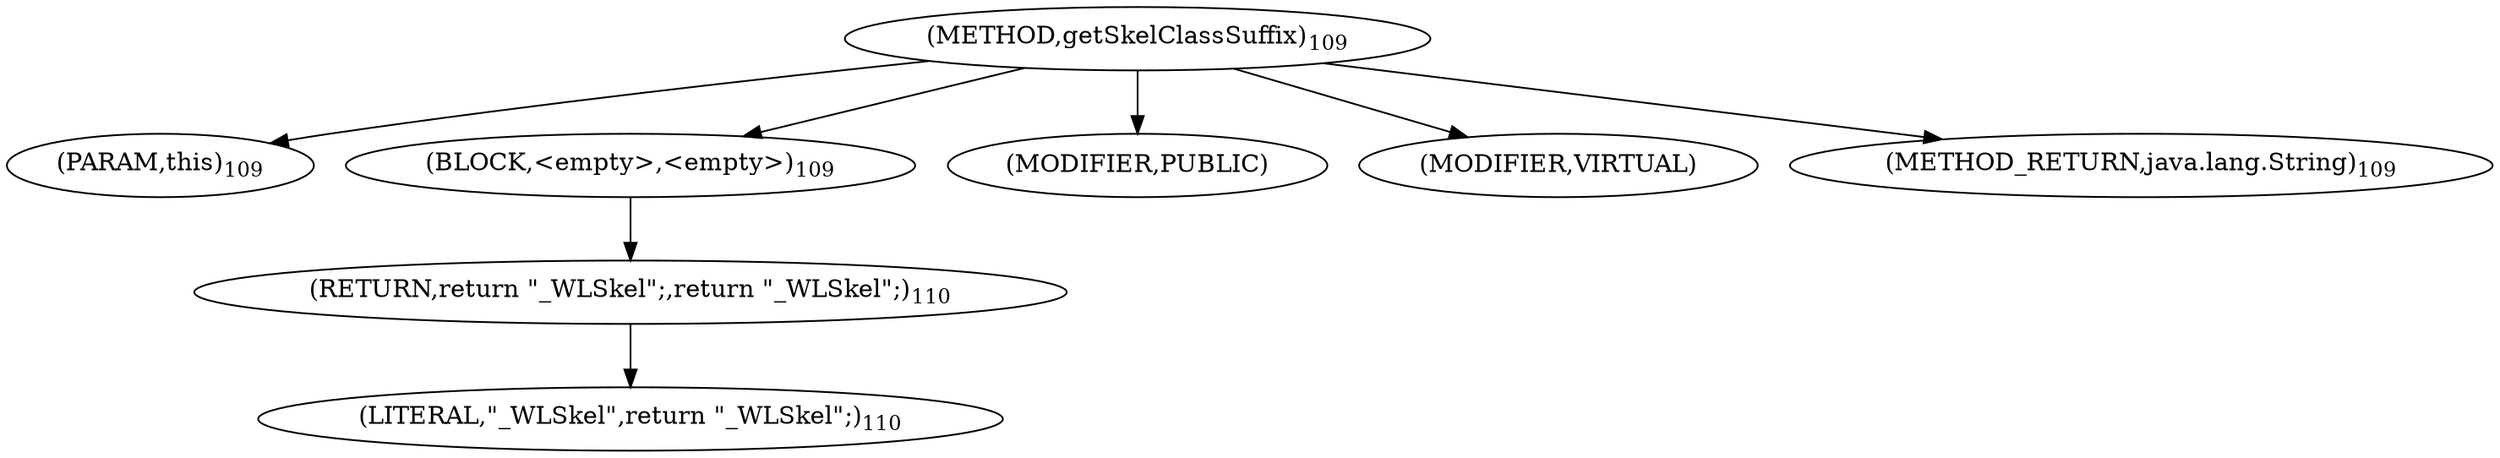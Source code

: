 digraph "getSkelClassSuffix" {  
"108" [label = <(METHOD,getSkelClassSuffix)<SUB>109</SUB>> ]
"109" [label = <(PARAM,this)<SUB>109</SUB>> ]
"110" [label = <(BLOCK,&lt;empty&gt;,&lt;empty&gt;)<SUB>109</SUB>> ]
"111" [label = <(RETURN,return &quot;_WLSkel&quot;;,return &quot;_WLSkel&quot;;)<SUB>110</SUB>> ]
"112" [label = <(LITERAL,&quot;_WLSkel&quot;,return &quot;_WLSkel&quot;;)<SUB>110</SUB>> ]
"113" [label = <(MODIFIER,PUBLIC)> ]
"114" [label = <(MODIFIER,VIRTUAL)> ]
"115" [label = <(METHOD_RETURN,java.lang.String)<SUB>109</SUB>> ]
  "108" -> "109" 
  "108" -> "110" 
  "108" -> "113" 
  "108" -> "114" 
  "108" -> "115" 
  "110" -> "111" 
  "111" -> "112" 
}
